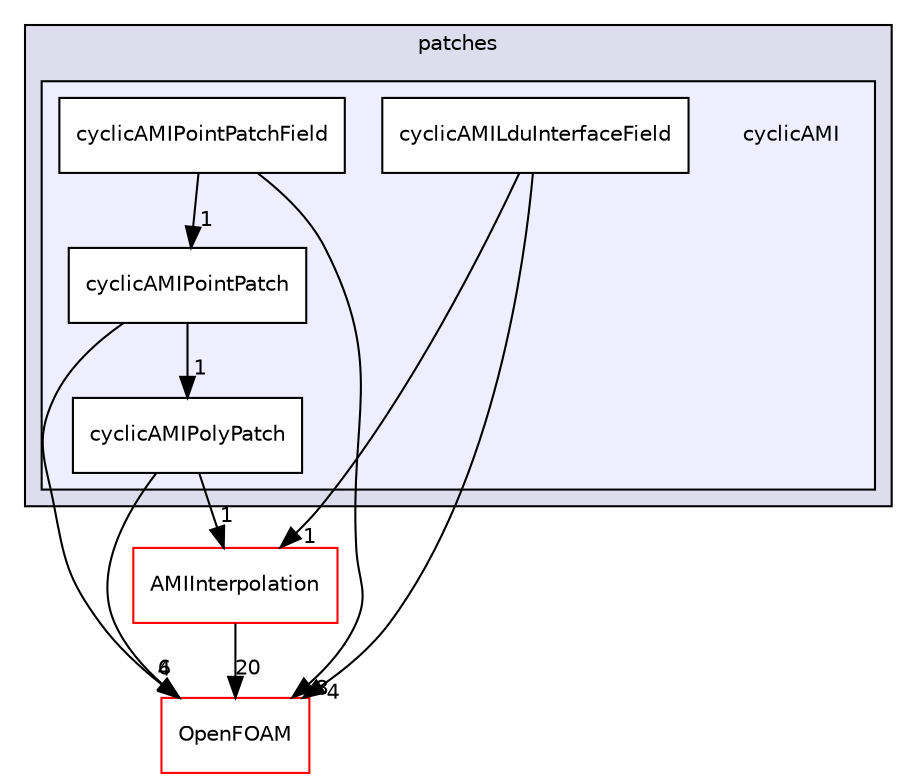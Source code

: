 digraph "src/meshTools/AMIInterpolation/patches/cyclicAMI" {
  bgcolor=transparent;
  compound=true
  node [ fontsize="10", fontname="Helvetica"];
  edge [ labelfontsize="10", labelfontname="Helvetica"];
  subgraph clusterdir_e48036504f77ea988a54ffba425a88d8 {
    graph [ bgcolor="#ddddee", pencolor="black", label="patches" fontname="Helvetica", fontsize="10", URL="dir_e48036504f77ea988a54ffba425a88d8.html"]
  subgraph clusterdir_cd74d29a05e94118a5acdbfd55a576bf {
    graph [ bgcolor="#eeeeff", pencolor="black", label="" URL="dir_cd74d29a05e94118a5acdbfd55a576bf.html"];
    dir_cd74d29a05e94118a5acdbfd55a576bf [shape=plaintext label="cyclicAMI"];
    dir_bd7aaef9017c5711f854c1098c4b6cf9 [shape=box label="cyclicAMILduInterfaceField" color="black" fillcolor="white" style="filled" URL="dir_bd7aaef9017c5711f854c1098c4b6cf9.html"];
    dir_7dfb4b845b68c3bcc1956ab13c79f58e [shape=box label="cyclicAMIPointPatch" color="black" fillcolor="white" style="filled" URL="dir_7dfb4b845b68c3bcc1956ab13c79f58e.html"];
    dir_daabfe1a99f466a9983eebdd8e23ada5 [shape=box label="cyclicAMIPointPatchField" color="black" fillcolor="white" style="filled" URL="dir_daabfe1a99f466a9983eebdd8e23ada5.html"];
    dir_9300e6878aecf6ebe6d2b2b6e48df6ac [shape=box label="cyclicAMIPolyPatch" color="black" fillcolor="white" style="filled" URL="dir_9300e6878aecf6ebe6d2b2b6e48df6ac.html"];
  }
  }
  dir_cc283432b470ffbfab40d5c39743e289 [shape=box label="AMIInterpolation" color="red" URL="dir_cc283432b470ffbfab40d5c39743e289.html"];
  dir_c5473ff19b20e6ec4dfe5c310b3778a8 [shape=box label="OpenFOAM" color="red" URL="dir_c5473ff19b20e6ec4dfe5c310b3778a8.html"];
  dir_daabfe1a99f466a9983eebdd8e23ada5->dir_c5473ff19b20e6ec4dfe5c310b3778a8 [headlabel="8", labeldistance=1.5 headhref="dir_001780_001896.html"];
  dir_daabfe1a99f466a9983eebdd8e23ada5->dir_7dfb4b845b68c3bcc1956ab13c79f58e [headlabel="1", labeldistance=1.5 headhref="dir_001780_001779.html"];
  dir_cc283432b470ffbfab40d5c39743e289->dir_c5473ff19b20e6ec4dfe5c310b3778a8 [headlabel="20", labeldistance=1.5 headhref="dir_001756_001896.html"];
  dir_7dfb4b845b68c3bcc1956ab13c79f58e->dir_c5473ff19b20e6ec4dfe5c310b3778a8 [headlabel="4", labeldistance=1.5 headhref="dir_001779_001896.html"];
  dir_7dfb4b845b68c3bcc1956ab13c79f58e->dir_9300e6878aecf6ebe6d2b2b6e48df6ac [headlabel="1", labeldistance=1.5 headhref="dir_001779_001781.html"];
  dir_9300e6878aecf6ebe6d2b2b6e48df6ac->dir_cc283432b470ffbfab40d5c39743e289 [headlabel="1", labeldistance=1.5 headhref="dir_001781_001756.html"];
  dir_9300e6878aecf6ebe6d2b2b6e48df6ac->dir_c5473ff19b20e6ec4dfe5c310b3778a8 [headlabel="6", labeldistance=1.5 headhref="dir_001781_001896.html"];
  dir_bd7aaef9017c5711f854c1098c4b6cf9->dir_cc283432b470ffbfab40d5c39743e289 [headlabel="1", labeldistance=1.5 headhref="dir_001778_001756.html"];
  dir_bd7aaef9017c5711f854c1098c4b6cf9->dir_c5473ff19b20e6ec4dfe5c310b3778a8 [headlabel="4", labeldistance=1.5 headhref="dir_001778_001896.html"];
}
